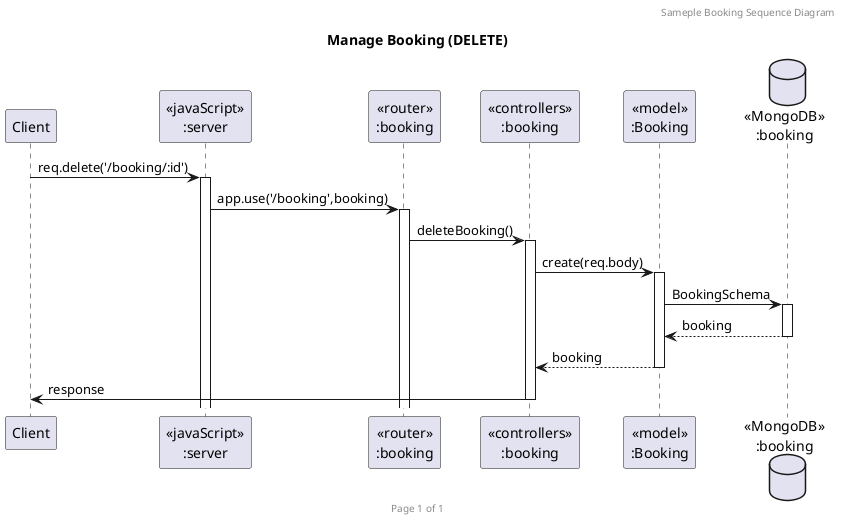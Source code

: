 @startuml Manage Booking (DELETE)

header Sameple Booking Sequence Diagram
footer Page %page% of %lastpage%
title "Manage Booking (DELETE)"

participant "Client" as client
participant "<<javaScript>>\n:server" as server
participant "<<router>>\n:booking" as routerBooking
participant "<<controllers>>\n:booking" as controllersBooking
participant "<<model>>\n:Booking" as modelBooking
database "<<MongoDB>>\n:booking" as BookingDatabase

client->server ++:req.delete('/booking/:id')
server->routerBooking ++:app.use('/booking',booking)
routerBooking -> controllersBooking ++:deleteBooking()
controllersBooking->modelBooking ++:create(req.body)
modelBooking ->BookingDatabase ++: BookingSchema
BookingDatabase --> modelBooking --: booking
controllersBooking <-- modelBooking --:booking
controllersBooking->client --:response

@enduml
